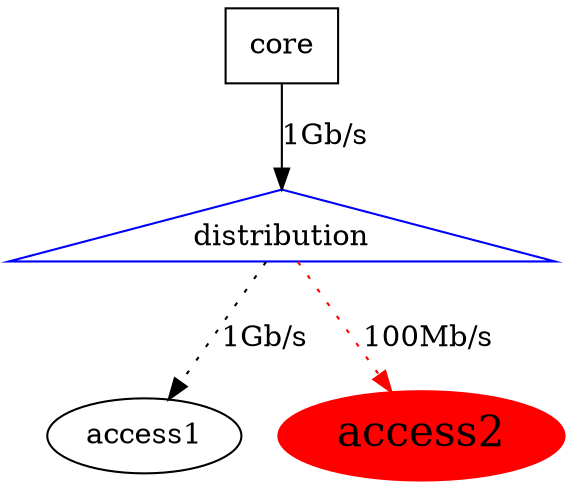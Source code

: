 Digraph Network {
    size = "4,4";
    core [shape=box]; /* shaape of core box */
    core -> distribution [weight=10. label="1Gb/s"];
    distribution [shape="triangle", color="blue"]
    distribution -> access1 [style=dotted, label="1Gb/s"];
    edge [color=red];
    access2 [color=red, style=filled, fontsize=20]
    distribution -> access2 [style=dotted, label="100Mb/s"];
}